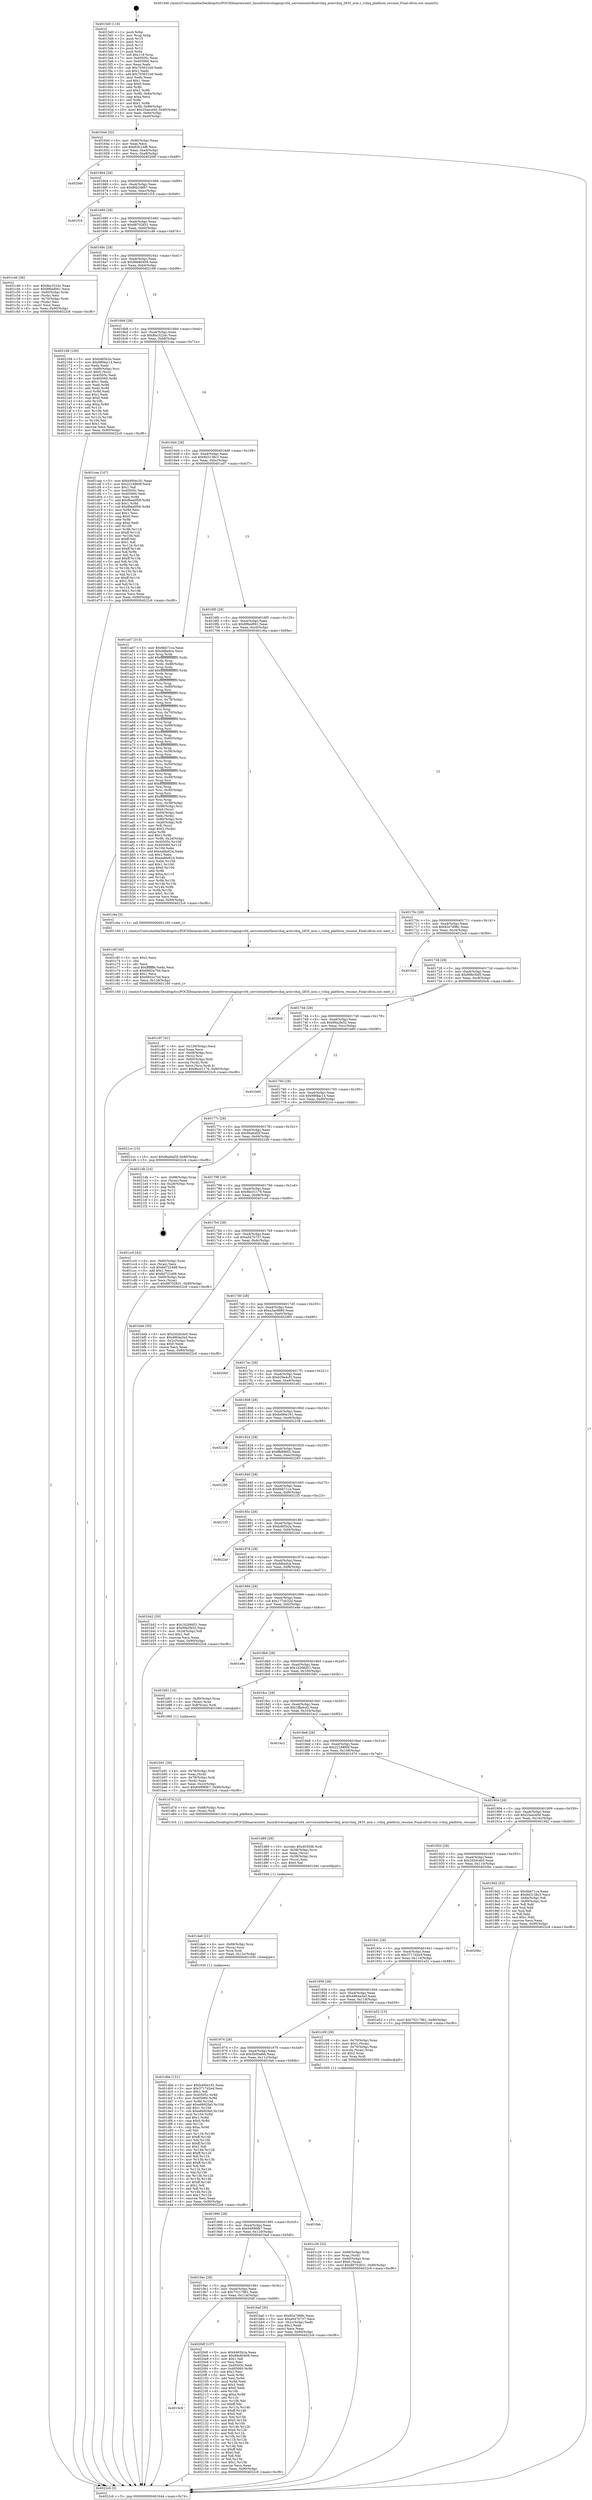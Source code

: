 digraph "0x4015d0" {
  label = "0x4015d0 (/mnt/c/Users/mathe/Desktop/tcc/POCII/binaries/extr_linuxdriversstagingvc04_servicesinterfacevchiq_armvchiq_2835_arm.c_vchiq_platform_resume_Final-ollvm.out::main(0))"
  labelloc = "t"
  node[shape=record]

  Entry [label="",width=0.3,height=0.3,shape=circle,fillcolor=black,style=filled]
  "0x401644" [label="{
     0x401644 [32]\l
     | [instrs]\l
     &nbsp;&nbsp;0x401644 \<+6\>: mov -0x90(%rbp),%eax\l
     &nbsp;&nbsp;0x40164a \<+2\>: mov %eax,%ecx\l
     &nbsp;&nbsp;0x40164c \<+6\>: sub $0x82fc1bf8,%ecx\l
     &nbsp;&nbsp;0x401652 \<+6\>: mov %eax,-0xa4(%rbp)\l
     &nbsp;&nbsp;0x401658 \<+6\>: mov %ecx,-0xa8(%rbp)\l
     &nbsp;&nbsp;0x40165e \<+6\>: je 000000000040206f \<main+0xa9f\>\l
  }"]
  "0x40206f" [label="{
     0x40206f\l
  }", style=dashed]
  "0x401664" [label="{
     0x401664 [28]\l
     | [instrs]\l
     &nbsp;&nbsp;0x401664 \<+5\>: jmp 0000000000401669 \<main+0x99\>\l
     &nbsp;&nbsp;0x401669 \<+6\>: mov -0xa4(%rbp),%eax\l
     &nbsp;&nbsp;0x40166f \<+5\>: sub $0x86b24867,%eax\l
     &nbsp;&nbsp;0x401674 \<+6\>: mov %eax,-0xac(%rbp)\l
     &nbsp;&nbsp;0x40167a \<+6\>: je 0000000000401f18 \<main+0x948\>\l
  }"]
  Exit [label="",width=0.3,height=0.3,shape=circle,fillcolor=black,style=filled,peripheries=2]
  "0x401f18" [label="{
     0x401f18\l
  }", style=dashed]
  "0x401680" [label="{
     0x401680 [28]\l
     | [instrs]\l
     &nbsp;&nbsp;0x401680 \<+5\>: jmp 0000000000401685 \<main+0xb5\>\l
     &nbsp;&nbsp;0x401685 \<+6\>: mov -0xa4(%rbp),%eax\l
     &nbsp;&nbsp;0x40168b \<+5\>: sub $0x88702831,%eax\l
     &nbsp;&nbsp;0x401690 \<+6\>: mov %eax,-0xb0(%rbp)\l
     &nbsp;&nbsp;0x401696 \<+6\>: je 0000000000401c46 \<main+0x676\>\l
  }"]
  "0x4019c8" [label="{
     0x4019c8\l
  }", style=dashed]
  "0x401c46" [label="{
     0x401c46 [36]\l
     | [instrs]\l
     &nbsp;&nbsp;0x401c46 \<+5\>: mov $0x8bc3224c,%eax\l
     &nbsp;&nbsp;0x401c4b \<+5\>: mov $0x8f6ed941,%ecx\l
     &nbsp;&nbsp;0x401c50 \<+4\>: mov -0x60(%rbp),%rdx\l
     &nbsp;&nbsp;0x401c54 \<+2\>: mov (%rdx),%esi\l
     &nbsp;&nbsp;0x401c56 \<+4\>: mov -0x70(%rbp),%rdx\l
     &nbsp;&nbsp;0x401c5a \<+2\>: cmp (%rdx),%esi\l
     &nbsp;&nbsp;0x401c5c \<+3\>: cmovl %ecx,%eax\l
     &nbsp;&nbsp;0x401c5f \<+6\>: mov %eax,-0x90(%rbp)\l
     &nbsp;&nbsp;0x401c65 \<+5\>: jmp 00000000004022c6 \<main+0xcf6\>\l
  }"]
  "0x40169c" [label="{
     0x40169c [28]\l
     | [instrs]\l
     &nbsp;&nbsp;0x40169c \<+5\>: jmp 00000000004016a1 \<main+0xd1\>\l
     &nbsp;&nbsp;0x4016a1 \<+6\>: mov -0xa4(%rbp),%eax\l
     &nbsp;&nbsp;0x4016a7 \<+5\>: sub $0x88e80409,%eax\l
     &nbsp;&nbsp;0x4016ac \<+6\>: mov %eax,-0xb4(%rbp)\l
     &nbsp;&nbsp;0x4016b2 \<+6\>: je 0000000000402168 \<main+0xb98\>\l
  }"]
  "0x4020df" [label="{
     0x4020df [137]\l
     | [instrs]\l
     &nbsp;&nbsp;0x4020df \<+5\>: mov $0xb465b2a,%eax\l
     &nbsp;&nbsp;0x4020e4 \<+5\>: mov $0x88e80409,%ecx\l
     &nbsp;&nbsp;0x4020e9 \<+2\>: mov $0x1,%dl\l
     &nbsp;&nbsp;0x4020eb \<+2\>: xor %esi,%esi\l
     &nbsp;&nbsp;0x4020ed \<+7\>: mov 0x40505c,%edi\l
     &nbsp;&nbsp;0x4020f4 \<+8\>: mov 0x405060,%r8d\l
     &nbsp;&nbsp;0x4020fc \<+3\>: sub $0x1,%esi\l
     &nbsp;&nbsp;0x4020ff \<+3\>: mov %edi,%r9d\l
     &nbsp;&nbsp;0x402102 \<+3\>: add %esi,%r9d\l
     &nbsp;&nbsp;0x402105 \<+4\>: imul %r9d,%edi\l
     &nbsp;&nbsp;0x402109 \<+3\>: and $0x1,%edi\l
     &nbsp;&nbsp;0x40210c \<+3\>: cmp $0x0,%edi\l
     &nbsp;&nbsp;0x40210f \<+4\>: sete %r10b\l
     &nbsp;&nbsp;0x402113 \<+4\>: cmp $0xa,%r8d\l
     &nbsp;&nbsp;0x402117 \<+4\>: setl %r11b\l
     &nbsp;&nbsp;0x40211b \<+3\>: mov %r10b,%bl\l
     &nbsp;&nbsp;0x40211e \<+3\>: xor $0xff,%bl\l
     &nbsp;&nbsp;0x402121 \<+3\>: mov %r11b,%r14b\l
     &nbsp;&nbsp;0x402124 \<+4\>: xor $0xff,%r14b\l
     &nbsp;&nbsp;0x402128 \<+3\>: xor $0x0,%dl\l
     &nbsp;&nbsp;0x40212b \<+3\>: mov %bl,%r15b\l
     &nbsp;&nbsp;0x40212e \<+4\>: and $0x0,%r15b\l
     &nbsp;&nbsp;0x402132 \<+3\>: and %dl,%r10b\l
     &nbsp;&nbsp;0x402135 \<+3\>: mov %r14b,%r12b\l
     &nbsp;&nbsp;0x402138 \<+4\>: and $0x0,%r12b\l
     &nbsp;&nbsp;0x40213c \<+3\>: and %dl,%r11b\l
     &nbsp;&nbsp;0x40213f \<+3\>: or %r10b,%r15b\l
     &nbsp;&nbsp;0x402142 \<+3\>: or %r11b,%r12b\l
     &nbsp;&nbsp;0x402145 \<+3\>: xor %r12b,%r15b\l
     &nbsp;&nbsp;0x402148 \<+3\>: or %r14b,%bl\l
     &nbsp;&nbsp;0x40214b \<+3\>: xor $0xff,%bl\l
     &nbsp;&nbsp;0x40214e \<+3\>: or $0x0,%dl\l
     &nbsp;&nbsp;0x402151 \<+2\>: and %dl,%bl\l
     &nbsp;&nbsp;0x402153 \<+3\>: or %bl,%r15b\l
     &nbsp;&nbsp;0x402156 \<+4\>: test $0x1,%r15b\l
     &nbsp;&nbsp;0x40215a \<+3\>: cmovne %ecx,%eax\l
     &nbsp;&nbsp;0x40215d \<+6\>: mov %eax,-0x90(%rbp)\l
     &nbsp;&nbsp;0x402163 \<+5\>: jmp 00000000004022c6 \<main+0xcf6\>\l
  }"]
  "0x402168" [label="{
     0x402168 [100]\l
     | [instrs]\l
     &nbsp;&nbsp;0x402168 \<+5\>: mov $0xb465b2a,%eax\l
     &nbsp;&nbsp;0x40216d \<+5\>: mov $0x99f4ac14,%ecx\l
     &nbsp;&nbsp;0x402172 \<+2\>: xor %edx,%edx\l
     &nbsp;&nbsp;0x402174 \<+7\>: mov -0x88(%rbp),%rsi\l
     &nbsp;&nbsp;0x40217b \<+6\>: movl $0x0,(%rsi)\l
     &nbsp;&nbsp;0x402181 \<+7\>: mov 0x40505c,%edi\l
     &nbsp;&nbsp;0x402188 \<+8\>: mov 0x405060,%r8d\l
     &nbsp;&nbsp;0x402190 \<+3\>: sub $0x1,%edx\l
     &nbsp;&nbsp;0x402193 \<+3\>: mov %edi,%r9d\l
     &nbsp;&nbsp;0x402196 \<+3\>: add %edx,%r9d\l
     &nbsp;&nbsp;0x402199 \<+4\>: imul %r9d,%edi\l
     &nbsp;&nbsp;0x40219d \<+3\>: and $0x1,%edi\l
     &nbsp;&nbsp;0x4021a0 \<+3\>: cmp $0x0,%edi\l
     &nbsp;&nbsp;0x4021a3 \<+4\>: sete %r10b\l
     &nbsp;&nbsp;0x4021a7 \<+4\>: cmp $0xa,%r8d\l
     &nbsp;&nbsp;0x4021ab \<+4\>: setl %r11b\l
     &nbsp;&nbsp;0x4021af \<+3\>: mov %r10b,%bl\l
     &nbsp;&nbsp;0x4021b2 \<+3\>: and %r11b,%bl\l
     &nbsp;&nbsp;0x4021b5 \<+3\>: xor %r11b,%r10b\l
     &nbsp;&nbsp;0x4021b8 \<+3\>: or %r10b,%bl\l
     &nbsp;&nbsp;0x4021bb \<+3\>: test $0x1,%bl\l
     &nbsp;&nbsp;0x4021be \<+3\>: cmovne %ecx,%eax\l
     &nbsp;&nbsp;0x4021c1 \<+6\>: mov %eax,-0x90(%rbp)\l
     &nbsp;&nbsp;0x4021c7 \<+5\>: jmp 00000000004022c6 \<main+0xcf6\>\l
  }"]
  "0x4016b8" [label="{
     0x4016b8 [28]\l
     | [instrs]\l
     &nbsp;&nbsp;0x4016b8 \<+5\>: jmp 00000000004016bd \<main+0xed\>\l
     &nbsp;&nbsp;0x4016bd \<+6\>: mov -0xa4(%rbp),%eax\l
     &nbsp;&nbsp;0x4016c3 \<+5\>: sub $0x8bc3224c,%eax\l
     &nbsp;&nbsp;0x4016c8 \<+6\>: mov %eax,-0xb8(%rbp)\l
     &nbsp;&nbsp;0x4016ce \<+6\>: je 0000000000401cea \<main+0x71a\>\l
  }"]
  "0x401dbb" [label="{
     0x401dbb [151]\l
     | [instrs]\l
     &nbsp;&nbsp;0x401dbb \<+5\>: mov $0xb490e181,%eax\l
     &nbsp;&nbsp;0x401dc0 \<+5\>: mov $0x3717d2e4,%esi\l
     &nbsp;&nbsp;0x401dc5 \<+2\>: mov $0x1,%dl\l
     &nbsp;&nbsp;0x401dc7 \<+8\>: mov 0x40505c,%r8d\l
     &nbsp;&nbsp;0x401dcf \<+8\>: mov 0x405060,%r9d\l
     &nbsp;&nbsp;0x401dd7 \<+3\>: mov %r8d,%r10d\l
     &nbsp;&nbsp;0x401dda \<+7\>: add $0xe6692fa0,%r10d\l
     &nbsp;&nbsp;0x401de1 \<+4\>: sub $0x1,%r10d\l
     &nbsp;&nbsp;0x401de5 \<+7\>: sub $0xe6692fa0,%r10d\l
     &nbsp;&nbsp;0x401dec \<+4\>: imul %r10d,%r8d\l
     &nbsp;&nbsp;0x401df0 \<+4\>: and $0x1,%r8d\l
     &nbsp;&nbsp;0x401df4 \<+4\>: cmp $0x0,%r8d\l
     &nbsp;&nbsp;0x401df8 \<+4\>: sete %r11b\l
     &nbsp;&nbsp;0x401dfc \<+4\>: cmp $0xa,%r9d\l
     &nbsp;&nbsp;0x401e00 \<+3\>: setl %bl\l
     &nbsp;&nbsp;0x401e03 \<+3\>: mov %r11b,%r14b\l
     &nbsp;&nbsp;0x401e06 \<+4\>: xor $0xff,%r14b\l
     &nbsp;&nbsp;0x401e0a \<+3\>: mov %bl,%r15b\l
     &nbsp;&nbsp;0x401e0d \<+4\>: xor $0xff,%r15b\l
     &nbsp;&nbsp;0x401e11 \<+3\>: xor $0x1,%dl\l
     &nbsp;&nbsp;0x401e14 \<+3\>: mov %r14b,%r12b\l
     &nbsp;&nbsp;0x401e17 \<+4\>: and $0xff,%r12b\l
     &nbsp;&nbsp;0x401e1b \<+3\>: and %dl,%r11b\l
     &nbsp;&nbsp;0x401e1e \<+3\>: mov %r15b,%r13b\l
     &nbsp;&nbsp;0x401e21 \<+4\>: and $0xff,%r13b\l
     &nbsp;&nbsp;0x401e25 \<+2\>: and %dl,%bl\l
     &nbsp;&nbsp;0x401e27 \<+3\>: or %r11b,%r12b\l
     &nbsp;&nbsp;0x401e2a \<+3\>: or %bl,%r13b\l
     &nbsp;&nbsp;0x401e2d \<+3\>: xor %r13b,%r12b\l
     &nbsp;&nbsp;0x401e30 \<+3\>: or %r15b,%r14b\l
     &nbsp;&nbsp;0x401e33 \<+4\>: xor $0xff,%r14b\l
     &nbsp;&nbsp;0x401e37 \<+3\>: or $0x1,%dl\l
     &nbsp;&nbsp;0x401e3a \<+3\>: and %dl,%r14b\l
     &nbsp;&nbsp;0x401e3d \<+3\>: or %r14b,%r12b\l
     &nbsp;&nbsp;0x401e40 \<+4\>: test $0x1,%r12b\l
     &nbsp;&nbsp;0x401e44 \<+3\>: cmovne %esi,%eax\l
     &nbsp;&nbsp;0x401e47 \<+6\>: mov %eax,-0x90(%rbp)\l
     &nbsp;&nbsp;0x401e4d \<+5\>: jmp 00000000004022c6 \<main+0xcf6\>\l
  }"]
  "0x401cea" [label="{
     0x401cea [147]\l
     | [instrs]\l
     &nbsp;&nbsp;0x401cea \<+5\>: mov $0xb490e181,%eax\l
     &nbsp;&nbsp;0x401cef \<+5\>: mov $0x2216860f,%ecx\l
     &nbsp;&nbsp;0x401cf4 \<+2\>: mov $0x1,%dl\l
     &nbsp;&nbsp;0x401cf6 \<+7\>: mov 0x40505c,%esi\l
     &nbsp;&nbsp;0x401cfd \<+7\>: mov 0x405060,%edi\l
     &nbsp;&nbsp;0x401d04 \<+3\>: mov %esi,%r8d\l
     &nbsp;&nbsp;0x401d07 \<+7\>: add $0xf6ea0f58,%r8d\l
     &nbsp;&nbsp;0x401d0e \<+4\>: sub $0x1,%r8d\l
     &nbsp;&nbsp;0x401d12 \<+7\>: sub $0xf6ea0f58,%r8d\l
     &nbsp;&nbsp;0x401d19 \<+4\>: imul %r8d,%esi\l
     &nbsp;&nbsp;0x401d1d \<+3\>: and $0x1,%esi\l
     &nbsp;&nbsp;0x401d20 \<+3\>: cmp $0x0,%esi\l
     &nbsp;&nbsp;0x401d23 \<+4\>: sete %r9b\l
     &nbsp;&nbsp;0x401d27 \<+3\>: cmp $0xa,%edi\l
     &nbsp;&nbsp;0x401d2a \<+4\>: setl %r10b\l
     &nbsp;&nbsp;0x401d2e \<+3\>: mov %r9b,%r11b\l
     &nbsp;&nbsp;0x401d31 \<+4\>: xor $0xff,%r11b\l
     &nbsp;&nbsp;0x401d35 \<+3\>: mov %r10b,%bl\l
     &nbsp;&nbsp;0x401d38 \<+3\>: xor $0xff,%bl\l
     &nbsp;&nbsp;0x401d3b \<+3\>: xor $0x1,%dl\l
     &nbsp;&nbsp;0x401d3e \<+3\>: mov %r11b,%r14b\l
     &nbsp;&nbsp;0x401d41 \<+4\>: and $0xff,%r14b\l
     &nbsp;&nbsp;0x401d45 \<+3\>: and %dl,%r9b\l
     &nbsp;&nbsp;0x401d48 \<+3\>: mov %bl,%r15b\l
     &nbsp;&nbsp;0x401d4b \<+4\>: and $0xff,%r15b\l
     &nbsp;&nbsp;0x401d4f \<+3\>: and %dl,%r10b\l
     &nbsp;&nbsp;0x401d52 \<+3\>: or %r9b,%r14b\l
     &nbsp;&nbsp;0x401d55 \<+3\>: or %r10b,%r15b\l
     &nbsp;&nbsp;0x401d58 \<+3\>: xor %r15b,%r14b\l
     &nbsp;&nbsp;0x401d5b \<+3\>: or %bl,%r11b\l
     &nbsp;&nbsp;0x401d5e \<+4\>: xor $0xff,%r11b\l
     &nbsp;&nbsp;0x401d62 \<+3\>: or $0x1,%dl\l
     &nbsp;&nbsp;0x401d65 \<+3\>: and %dl,%r11b\l
     &nbsp;&nbsp;0x401d68 \<+3\>: or %r11b,%r14b\l
     &nbsp;&nbsp;0x401d6b \<+4\>: test $0x1,%r14b\l
     &nbsp;&nbsp;0x401d6f \<+3\>: cmovne %ecx,%eax\l
     &nbsp;&nbsp;0x401d72 \<+6\>: mov %eax,-0x90(%rbp)\l
     &nbsp;&nbsp;0x401d78 \<+5\>: jmp 00000000004022c6 \<main+0xcf6\>\l
  }"]
  "0x4016d4" [label="{
     0x4016d4 [28]\l
     | [instrs]\l
     &nbsp;&nbsp;0x4016d4 \<+5\>: jmp 00000000004016d9 \<main+0x109\>\l
     &nbsp;&nbsp;0x4016d9 \<+6\>: mov -0xa4(%rbp),%eax\l
     &nbsp;&nbsp;0x4016df \<+5\>: sub $0x8d3138c3,%eax\l
     &nbsp;&nbsp;0x4016e4 \<+6\>: mov %eax,-0xbc(%rbp)\l
     &nbsp;&nbsp;0x4016ea \<+6\>: je 0000000000401a07 \<main+0x437\>\l
  }"]
  "0x401da6" [label="{
     0x401da6 [21]\l
     | [instrs]\l
     &nbsp;&nbsp;0x401da6 \<+4\>: mov -0x68(%rbp),%rcx\l
     &nbsp;&nbsp;0x401daa \<+3\>: mov (%rcx),%rcx\l
     &nbsp;&nbsp;0x401dad \<+3\>: mov %rcx,%rdi\l
     &nbsp;&nbsp;0x401db0 \<+6\>: mov %eax,-0x12c(%rbp)\l
     &nbsp;&nbsp;0x401db6 \<+5\>: call 0000000000401030 \<free@plt\>\l
     | [calls]\l
     &nbsp;&nbsp;0x401030 \{1\} (unknown)\l
  }"]
  "0x401a07" [label="{
     0x401a07 [315]\l
     | [instrs]\l
     &nbsp;&nbsp;0x401a07 \<+5\>: mov $0x6bb71ca,%eax\l
     &nbsp;&nbsp;0x401a0c \<+5\>: mov $0xddbedca,%ecx\l
     &nbsp;&nbsp;0x401a11 \<+3\>: mov %rsp,%rdx\l
     &nbsp;&nbsp;0x401a14 \<+4\>: add $0xfffffffffffffff0,%rdx\l
     &nbsp;&nbsp;0x401a18 \<+3\>: mov %rdx,%rsp\l
     &nbsp;&nbsp;0x401a1b \<+7\>: mov %rdx,-0x88(%rbp)\l
     &nbsp;&nbsp;0x401a22 \<+3\>: mov %rsp,%rdx\l
     &nbsp;&nbsp;0x401a25 \<+4\>: add $0xfffffffffffffff0,%rdx\l
     &nbsp;&nbsp;0x401a29 \<+3\>: mov %rdx,%rsp\l
     &nbsp;&nbsp;0x401a2c \<+3\>: mov %rsp,%rsi\l
     &nbsp;&nbsp;0x401a2f \<+4\>: add $0xfffffffffffffff0,%rsi\l
     &nbsp;&nbsp;0x401a33 \<+3\>: mov %rsi,%rsp\l
     &nbsp;&nbsp;0x401a36 \<+4\>: mov %rsi,-0x80(%rbp)\l
     &nbsp;&nbsp;0x401a3a \<+3\>: mov %rsp,%rsi\l
     &nbsp;&nbsp;0x401a3d \<+4\>: add $0xfffffffffffffff0,%rsi\l
     &nbsp;&nbsp;0x401a41 \<+3\>: mov %rsi,%rsp\l
     &nbsp;&nbsp;0x401a44 \<+4\>: mov %rsi,-0x78(%rbp)\l
     &nbsp;&nbsp;0x401a48 \<+3\>: mov %rsp,%rsi\l
     &nbsp;&nbsp;0x401a4b \<+4\>: add $0xfffffffffffffff0,%rsi\l
     &nbsp;&nbsp;0x401a4f \<+3\>: mov %rsi,%rsp\l
     &nbsp;&nbsp;0x401a52 \<+4\>: mov %rsi,-0x70(%rbp)\l
     &nbsp;&nbsp;0x401a56 \<+3\>: mov %rsp,%rsi\l
     &nbsp;&nbsp;0x401a59 \<+4\>: add $0xfffffffffffffff0,%rsi\l
     &nbsp;&nbsp;0x401a5d \<+3\>: mov %rsi,%rsp\l
     &nbsp;&nbsp;0x401a60 \<+4\>: mov %rsi,-0x68(%rbp)\l
     &nbsp;&nbsp;0x401a64 \<+3\>: mov %rsp,%rsi\l
     &nbsp;&nbsp;0x401a67 \<+4\>: add $0xfffffffffffffff0,%rsi\l
     &nbsp;&nbsp;0x401a6b \<+3\>: mov %rsi,%rsp\l
     &nbsp;&nbsp;0x401a6e \<+4\>: mov %rsi,-0x60(%rbp)\l
     &nbsp;&nbsp;0x401a72 \<+3\>: mov %rsp,%rsi\l
     &nbsp;&nbsp;0x401a75 \<+4\>: add $0xfffffffffffffff0,%rsi\l
     &nbsp;&nbsp;0x401a79 \<+3\>: mov %rsi,%rsp\l
     &nbsp;&nbsp;0x401a7c \<+4\>: mov %rsi,-0x58(%rbp)\l
     &nbsp;&nbsp;0x401a80 \<+3\>: mov %rsp,%rsi\l
     &nbsp;&nbsp;0x401a83 \<+4\>: add $0xfffffffffffffff0,%rsi\l
     &nbsp;&nbsp;0x401a87 \<+3\>: mov %rsi,%rsp\l
     &nbsp;&nbsp;0x401a8a \<+4\>: mov %rsi,-0x50(%rbp)\l
     &nbsp;&nbsp;0x401a8e \<+3\>: mov %rsp,%rsi\l
     &nbsp;&nbsp;0x401a91 \<+4\>: add $0xfffffffffffffff0,%rsi\l
     &nbsp;&nbsp;0x401a95 \<+3\>: mov %rsi,%rsp\l
     &nbsp;&nbsp;0x401a98 \<+4\>: mov %rsi,-0x48(%rbp)\l
     &nbsp;&nbsp;0x401a9c \<+3\>: mov %rsp,%rsi\l
     &nbsp;&nbsp;0x401a9f \<+4\>: add $0xfffffffffffffff0,%rsi\l
     &nbsp;&nbsp;0x401aa3 \<+3\>: mov %rsi,%rsp\l
     &nbsp;&nbsp;0x401aa6 \<+4\>: mov %rsi,-0x40(%rbp)\l
     &nbsp;&nbsp;0x401aaa \<+3\>: mov %rsp,%rsi\l
     &nbsp;&nbsp;0x401aad \<+4\>: add $0xfffffffffffffff0,%rsi\l
     &nbsp;&nbsp;0x401ab1 \<+3\>: mov %rsi,%rsp\l
     &nbsp;&nbsp;0x401ab4 \<+4\>: mov %rsi,-0x38(%rbp)\l
     &nbsp;&nbsp;0x401ab8 \<+7\>: mov -0x88(%rbp),%rsi\l
     &nbsp;&nbsp;0x401abf \<+6\>: movl $0x0,(%rsi)\l
     &nbsp;&nbsp;0x401ac5 \<+6\>: mov -0x94(%rbp),%edi\l
     &nbsp;&nbsp;0x401acb \<+2\>: mov %edi,(%rdx)\l
     &nbsp;&nbsp;0x401acd \<+4\>: mov -0x80(%rbp),%rsi\l
     &nbsp;&nbsp;0x401ad1 \<+7\>: mov -0xa0(%rbp),%r8\l
     &nbsp;&nbsp;0x401ad8 \<+3\>: mov %r8,(%rsi)\l
     &nbsp;&nbsp;0x401adb \<+3\>: cmpl $0x2,(%rdx)\l
     &nbsp;&nbsp;0x401ade \<+4\>: setne %r9b\l
     &nbsp;&nbsp;0x401ae2 \<+4\>: and $0x1,%r9b\l
     &nbsp;&nbsp;0x401ae6 \<+4\>: mov %r9b,-0x2d(%rbp)\l
     &nbsp;&nbsp;0x401aea \<+8\>: mov 0x40505c,%r10d\l
     &nbsp;&nbsp;0x401af2 \<+8\>: mov 0x405060,%r11d\l
     &nbsp;&nbsp;0x401afa \<+3\>: mov %r10d,%ebx\l
     &nbsp;&nbsp;0x401afd \<+6\>: add $0xeafde624,%ebx\l
     &nbsp;&nbsp;0x401b03 \<+3\>: sub $0x1,%ebx\l
     &nbsp;&nbsp;0x401b06 \<+6\>: sub $0xeafde624,%ebx\l
     &nbsp;&nbsp;0x401b0c \<+4\>: imul %ebx,%r10d\l
     &nbsp;&nbsp;0x401b10 \<+4\>: and $0x1,%r10d\l
     &nbsp;&nbsp;0x401b14 \<+4\>: cmp $0x0,%r10d\l
     &nbsp;&nbsp;0x401b18 \<+4\>: sete %r9b\l
     &nbsp;&nbsp;0x401b1c \<+4\>: cmp $0xa,%r11d\l
     &nbsp;&nbsp;0x401b20 \<+4\>: setl %r14b\l
     &nbsp;&nbsp;0x401b24 \<+3\>: mov %r9b,%r15b\l
     &nbsp;&nbsp;0x401b27 \<+3\>: and %r14b,%r15b\l
     &nbsp;&nbsp;0x401b2a \<+3\>: xor %r14b,%r9b\l
     &nbsp;&nbsp;0x401b2d \<+3\>: or %r9b,%r15b\l
     &nbsp;&nbsp;0x401b30 \<+4\>: test $0x1,%r15b\l
     &nbsp;&nbsp;0x401b34 \<+3\>: cmovne %ecx,%eax\l
     &nbsp;&nbsp;0x401b37 \<+6\>: mov %eax,-0x90(%rbp)\l
     &nbsp;&nbsp;0x401b3d \<+5\>: jmp 00000000004022c6 \<main+0xcf6\>\l
  }"]
  "0x4016f0" [label="{
     0x4016f0 [28]\l
     | [instrs]\l
     &nbsp;&nbsp;0x4016f0 \<+5\>: jmp 00000000004016f5 \<main+0x125\>\l
     &nbsp;&nbsp;0x4016f5 \<+6\>: mov -0xa4(%rbp),%eax\l
     &nbsp;&nbsp;0x4016fb \<+5\>: sub $0x8f6ed941,%eax\l
     &nbsp;&nbsp;0x401700 \<+6\>: mov %eax,-0xc0(%rbp)\l
     &nbsp;&nbsp;0x401706 \<+6\>: je 0000000000401c6a \<main+0x69a\>\l
  }"]
  "0x401d89" [label="{
     0x401d89 [29]\l
     | [instrs]\l
     &nbsp;&nbsp;0x401d89 \<+10\>: movabs $0x4030d6,%rdi\l
     &nbsp;&nbsp;0x401d93 \<+4\>: mov -0x58(%rbp),%rcx\l
     &nbsp;&nbsp;0x401d97 \<+2\>: mov %eax,(%rcx)\l
     &nbsp;&nbsp;0x401d99 \<+4\>: mov -0x58(%rbp),%rcx\l
     &nbsp;&nbsp;0x401d9d \<+2\>: mov (%rcx),%esi\l
     &nbsp;&nbsp;0x401d9f \<+2\>: mov $0x0,%al\l
     &nbsp;&nbsp;0x401da1 \<+5\>: call 0000000000401040 \<printf@plt\>\l
     | [calls]\l
     &nbsp;&nbsp;0x401040 \{1\} (unknown)\l
  }"]
  "0x401c6a" [label="{
     0x401c6a [5]\l
     | [instrs]\l
     &nbsp;&nbsp;0x401c6a \<+5\>: call 0000000000401160 \<next_i\>\l
     | [calls]\l
     &nbsp;&nbsp;0x401160 \{1\} (/mnt/c/Users/mathe/Desktop/tcc/POCII/binaries/extr_linuxdriversstagingvc04_servicesinterfacevchiq_armvchiq_2835_arm.c_vchiq_platform_resume_Final-ollvm.out::next_i)\l
  }"]
  "0x40170c" [label="{
     0x40170c [28]\l
     | [instrs]\l
     &nbsp;&nbsp;0x40170c \<+5\>: jmp 0000000000401711 \<main+0x141\>\l
     &nbsp;&nbsp;0x401711 \<+6\>: mov -0xa4(%rbp),%eax\l
     &nbsp;&nbsp;0x401717 \<+5\>: sub $0x92e7d98c,%eax\l
     &nbsp;&nbsp;0x40171c \<+6\>: mov %eax,-0xc4(%rbp)\l
     &nbsp;&nbsp;0x401722 \<+6\>: je 0000000000401bcd \<main+0x5fd\>\l
  }"]
  "0x401c97" [label="{
     0x401c97 [41]\l
     | [instrs]\l
     &nbsp;&nbsp;0x401c97 \<+6\>: mov -0x128(%rbp),%ecx\l
     &nbsp;&nbsp;0x401c9d \<+3\>: imul %eax,%ecx\l
     &nbsp;&nbsp;0x401ca0 \<+4\>: mov -0x68(%rbp),%rsi\l
     &nbsp;&nbsp;0x401ca4 \<+3\>: mov (%rsi),%rsi\l
     &nbsp;&nbsp;0x401ca7 \<+4\>: mov -0x60(%rbp),%rdi\l
     &nbsp;&nbsp;0x401cab \<+3\>: movslq (%rdi),%rdi\l
     &nbsp;&nbsp;0x401cae \<+3\>: mov %ecx,(%rsi,%rdi,4)\l
     &nbsp;&nbsp;0x401cb1 \<+10\>: movl $0x9bc01176,-0x90(%rbp)\l
     &nbsp;&nbsp;0x401cbb \<+5\>: jmp 00000000004022c6 \<main+0xcf6\>\l
  }"]
  "0x401bcd" [label="{
     0x401bcd\l
  }", style=dashed]
  "0x401728" [label="{
     0x401728 [28]\l
     | [instrs]\l
     &nbsp;&nbsp;0x401728 \<+5\>: jmp 000000000040172d \<main+0x15d\>\l
     &nbsp;&nbsp;0x40172d \<+6\>: mov -0xa4(%rbp),%eax\l
     &nbsp;&nbsp;0x401733 \<+5\>: sub $0x998c5bf5,%eax\l
     &nbsp;&nbsp;0x401738 \<+6\>: mov %eax,-0xc8(%rbp)\l
     &nbsp;&nbsp;0x40173e \<+6\>: je 00000000004020cb \<main+0xafb\>\l
  }"]
  "0x401c6f" [label="{
     0x401c6f [40]\l
     | [instrs]\l
     &nbsp;&nbsp;0x401c6f \<+5\>: mov $0x2,%ecx\l
     &nbsp;&nbsp;0x401c74 \<+1\>: cltd\l
     &nbsp;&nbsp;0x401c75 \<+2\>: idiv %ecx\l
     &nbsp;&nbsp;0x401c77 \<+6\>: imul $0xfffffffe,%edx,%ecx\l
     &nbsp;&nbsp;0x401c7d \<+6\>: sub $0x6802a70d,%ecx\l
     &nbsp;&nbsp;0x401c83 \<+3\>: add $0x1,%ecx\l
     &nbsp;&nbsp;0x401c86 \<+6\>: add $0x6802a70d,%ecx\l
     &nbsp;&nbsp;0x401c8c \<+6\>: mov %ecx,-0x128(%rbp)\l
     &nbsp;&nbsp;0x401c92 \<+5\>: call 0000000000401160 \<next_i\>\l
     | [calls]\l
     &nbsp;&nbsp;0x401160 \{1\} (/mnt/c/Users/mathe/Desktop/tcc/POCII/binaries/extr_linuxdriversstagingvc04_servicesinterfacevchiq_armvchiq_2835_arm.c_vchiq_platform_resume_Final-ollvm.out::next_i)\l
  }"]
  "0x4020cb" [label="{
     0x4020cb\l
  }", style=dashed]
  "0x401744" [label="{
     0x401744 [28]\l
     | [instrs]\l
     &nbsp;&nbsp;0x401744 \<+5\>: jmp 0000000000401749 \<main+0x179\>\l
     &nbsp;&nbsp;0x401749 \<+6\>: mov -0xa4(%rbp),%eax\l
     &nbsp;&nbsp;0x40174f \<+5\>: sub $0x99a2fe52,%eax\l
     &nbsp;&nbsp;0x401754 \<+6\>: mov %eax,-0xcc(%rbp)\l
     &nbsp;&nbsp;0x40175a \<+6\>: je 0000000000401b60 \<main+0x590\>\l
  }"]
  "0x401c26" [label="{
     0x401c26 [32]\l
     | [instrs]\l
     &nbsp;&nbsp;0x401c26 \<+4\>: mov -0x68(%rbp),%rdi\l
     &nbsp;&nbsp;0x401c2a \<+3\>: mov %rax,(%rdi)\l
     &nbsp;&nbsp;0x401c2d \<+4\>: mov -0x60(%rbp),%rax\l
     &nbsp;&nbsp;0x401c31 \<+6\>: movl $0x0,(%rax)\l
     &nbsp;&nbsp;0x401c37 \<+10\>: movl $0x88702831,-0x90(%rbp)\l
     &nbsp;&nbsp;0x401c41 \<+5\>: jmp 00000000004022c6 \<main+0xcf6\>\l
  }"]
  "0x401b60" [label="{
     0x401b60\l
  }", style=dashed]
  "0x401760" [label="{
     0x401760 [28]\l
     | [instrs]\l
     &nbsp;&nbsp;0x401760 \<+5\>: jmp 0000000000401765 \<main+0x195\>\l
     &nbsp;&nbsp;0x401765 \<+6\>: mov -0xa4(%rbp),%eax\l
     &nbsp;&nbsp;0x40176b \<+5\>: sub $0x99f4ac14,%eax\l
     &nbsp;&nbsp;0x401770 \<+6\>: mov %eax,-0xd0(%rbp)\l
     &nbsp;&nbsp;0x401776 \<+6\>: je 00000000004021cc \<main+0xbfc\>\l
  }"]
  "0x4019ac" [label="{
     0x4019ac [28]\l
     | [instrs]\l
     &nbsp;&nbsp;0x4019ac \<+5\>: jmp 00000000004019b1 \<main+0x3e1\>\l
     &nbsp;&nbsp;0x4019b1 \<+6\>: mov -0xa4(%rbp),%eax\l
     &nbsp;&nbsp;0x4019b7 \<+5\>: sub $0x75217961,%eax\l
     &nbsp;&nbsp;0x4019bc \<+6\>: mov %eax,-0x124(%rbp)\l
     &nbsp;&nbsp;0x4019c2 \<+6\>: je 00000000004020df \<main+0xb0f\>\l
  }"]
  "0x4021cc" [label="{
     0x4021cc [15]\l
     | [instrs]\l
     &nbsp;&nbsp;0x4021cc \<+10\>: movl $0x9ba6af2f,-0x90(%rbp)\l
     &nbsp;&nbsp;0x4021d6 \<+5\>: jmp 00000000004022c6 \<main+0xcf6\>\l
  }"]
  "0x40177c" [label="{
     0x40177c [28]\l
     | [instrs]\l
     &nbsp;&nbsp;0x40177c \<+5\>: jmp 0000000000401781 \<main+0x1b1\>\l
     &nbsp;&nbsp;0x401781 \<+6\>: mov -0xa4(%rbp),%eax\l
     &nbsp;&nbsp;0x401787 \<+5\>: sub $0x9ba6af2f,%eax\l
     &nbsp;&nbsp;0x40178c \<+6\>: mov %eax,-0xd4(%rbp)\l
     &nbsp;&nbsp;0x401792 \<+6\>: je 00000000004021db \<main+0xc0b\>\l
  }"]
  "0x401baf" [label="{
     0x401baf [30]\l
     | [instrs]\l
     &nbsp;&nbsp;0x401baf \<+5\>: mov $0x92e7d98c,%eax\l
     &nbsp;&nbsp;0x401bb4 \<+5\>: mov $0xa047b737,%ecx\l
     &nbsp;&nbsp;0x401bb9 \<+3\>: mov -0x2c(%rbp),%edx\l
     &nbsp;&nbsp;0x401bbc \<+3\>: cmp $0x1,%edx\l
     &nbsp;&nbsp;0x401bbf \<+3\>: cmovl %ecx,%eax\l
     &nbsp;&nbsp;0x401bc2 \<+6\>: mov %eax,-0x90(%rbp)\l
     &nbsp;&nbsp;0x401bc8 \<+5\>: jmp 00000000004022c6 \<main+0xcf6\>\l
  }"]
  "0x4021db" [label="{
     0x4021db [24]\l
     | [instrs]\l
     &nbsp;&nbsp;0x4021db \<+7\>: mov -0x88(%rbp),%rax\l
     &nbsp;&nbsp;0x4021e2 \<+2\>: mov (%rax),%eax\l
     &nbsp;&nbsp;0x4021e4 \<+4\>: lea -0x28(%rbp),%rsp\l
     &nbsp;&nbsp;0x4021e8 \<+1\>: pop %rbx\l
     &nbsp;&nbsp;0x4021e9 \<+2\>: pop %r12\l
     &nbsp;&nbsp;0x4021eb \<+2\>: pop %r13\l
     &nbsp;&nbsp;0x4021ed \<+2\>: pop %r14\l
     &nbsp;&nbsp;0x4021ef \<+2\>: pop %r15\l
     &nbsp;&nbsp;0x4021f1 \<+1\>: pop %rbp\l
     &nbsp;&nbsp;0x4021f2 \<+1\>: ret\l
  }"]
  "0x401798" [label="{
     0x401798 [28]\l
     | [instrs]\l
     &nbsp;&nbsp;0x401798 \<+5\>: jmp 000000000040179d \<main+0x1cd\>\l
     &nbsp;&nbsp;0x40179d \<+6\>: mov -0xa4(%rbp),%eax\l
     &nbsp;&nbsp;0x4017a3 \<+5\>: sub $0x9bc01176,%eax\l
     &nbsp;&nbsp;0x4017a8 \<+6\>: mov %eax,-0xd8(%rbp)\l
     &nbsp;&nbsp;0x4017ae \<+6\>: je 0000000000401cc0 \<main+0x6f0\>\l
  }"]
  "0x401990" [label="{
     0x401990 [28]\l
     | [instrs]\l
     &nbsp;&nbsp;0x401990 \<+5\>: jmp 0000000000401995 \<main+0x3c5\>\l
     &nbsp;&nbsp;0x401995 \<+6\>: mov -0xa4(%rbp),%eax\l
     &nbsp;&nbsp;0x40199b \<+5\>: sub $0x64996fb7,%eax\l
     &nbsp;&nbsp;0x4019a0 \<+6\>: mov %eax,-0x120(%rbp)\l
     &nbsp;&nbsp;0x4019a6 \<+6\>: je 0000000000401baf \<main+0x5df\>\l
  }"]
  "0x401cc0" [label="{
     0x401cc0 [42]\l
     | [instrs]\l
     &nbsp;&nbsp;0x401cc0 \<+4\>: mov -0x60(%rbp),%rax\l
     &nbsp;&nbsp;0x401cc4 \<+2\>: mov (%rax),%ecx\l
     &nbsp;&nbsp;0x401cc6 \<+6\>: sub $0x8d722488,%ecx\l
     &nbsp;&nbsp;0x401ccc \<+3\>: add $0x1,%ecx\l
     &nbsp;&nbsp;0x401ccf \<+6\>: add $0x8d722488,%ecx\l
     &nbsp;&nbsp;0x401cd5 \<+4\>: mov -0x60(%rbp),%rax\l
     &nbsp;&nbsp;0x401cd9 \<+2\>: mov %ecx,(%rax)\l
     &nbsp;&nbsp;0x401cdb \<+10\>: movl $0x88702831,-0x90(%rbp)\l
     &nbsp;&nbsp;0x401ce5 \<+5\>: jmp 00000000004022c6 \<main+0xcf6\>\l
  }"]
  "0x4017b4" [label="{
     0x4017b4 [28]\l
     | [instrs]\l
     &nbsp;&nbsp;0x4017b4 \<+5\>: jmp 00000000004017b9 \<main+0x1e9\>\l
     &nbsp;&nbsp;0x4017b9 \<+6\>: mov -0xa4(%rbp),%eax\l
     &nbsp;&nbsp;0x4017bf \<+5\>: sub $0xa047b737,%eax\l
     &nbsp;&nbsp;0x4017c4 \<+6\>: mov %eax,-0xdc(%rbp)\l
     &nbsp;&nbsp;0x4017ca \<+6\>: je 0000000000401beb \<main+0x61b\>\l
  }"]
  "0x401fab" [label="{
     0x401fab\l
  }", style=dashed]
  "0x401beb" [label="{
     0x401beb [30]\l
     | [instrs]\l
     &nbsp;&nbsp;0x401beb \<+5\>: mov $0x2d2dcde5,%eax\l
     &nbsp;&nbsp;0x401bf0 \<+5\>: mov $0x4864a3a3,%ecx\l
     &nbsp;&nbsp;0x401bf5 \<+3\>: mov -0x2c(%rbp),%edx\l
     &nbsp;&nbsp;0x401bf8 \<+3\>: cmp $0x0,%edx\l
     &nbsp;&nbsp;0x401bfb \<+3\>: cmove %ecx,%eax\l
     &nbsp;&nbsp;0x401bfe \<+6\>: mov %eax,-0x90(%rbp)\l
     &nbsp;&nbsp;0x401c04 \<+5\>: jmp 00000000004022c6 \<main+0xcf6\>\l
  }"]
  "0x4017d0" [label="{
     0x4017d0 [28]\l
     | [instrs]\l
     &nbsp;&nbsp;0x4017d0 \<+5\>: jmp 00000000004017d5 \<main+0x205\>\l
     &nbsp;&nbsp;0x4017d5 \<+6\>: mov -0xa4(%rbp),%eax\l
     &nbsp;&nbsp;0x4017db \<+5\>: sub $0xa3ae9880,%eax\l
     &nbsp;&nbsp;0x4017e0 \<+6\>: mov %eax,-0xe0(%rbp)\l
     &nbsp;&nbsp;0x4017e6 \<+6\>: je 0000000000402060 \<main+0xa90\>\l
  }"]
  "0x401974" [label="{
     0x401974 [28]\l
     | [instrs]\l
     &nbsp;&nbsp;0x401974 \<+5\>: jmp 0000000000401979 \<main+0x3a9\>\l
     &nbsp;&nbsp;0x401979 \<+6\>: mov -0xa4(%rbp),%eax\l
     &nbsp;&nbsp;0x40197f \<+5\>: sub $0x5b00afeb,%eax\l
     &nbsp;&nbsp;0x401984 \<+6\>: mov %eax,-0x11c(%rbp)\l
     &nbsp;&nbsp;0x40198a \<+6\>: je 0000000000401fab \<main+0x9db\>\l
  }"]
  "0x402060" [label="{
     0x402060\l
  }", style=dashed]
  "0x4017ec" [label="{
     0x4017ec [28]\l
     | [instrs]\l
     &nbsp;&nbsp;0x4017ec \<+5\>: jmp 00000000004017f1 \<main+0x221\>\l
     &nbsp;&nbsp;0x4017f1 \<+6\>: mov -0xa4(%rbp),%eax\l
     &nbsp;&nbsp;0x4017f7 \<+5\>: sub $0xb29a4cf2,%eax\l
     &nbsp;&nbsp;0x4017fc \<+6\>: mov %eax,-0xe4(%rbp)\l
     &nbsp;&nbsp;0x401802 \<+6\>: je 0000000000401e61 \<main+0x891\>\l
  }"]
  "0x401c09" [label="{
     0x401c09 [29]\l
     | [instrs]\l
     &nbsp;&nbsp;0x401c09 \<+4\>: mov -0x70(%rbp),%rax\l
     &nbsp;&nbsp;0x401c0d \<+6\>: movl $0x1,(%rax)\l
     &nbsp;&nbsp;0x401c13 \<+4\>: mov -0x70(%rbp),%rax\l
     &nbsp;&nbsp;0x401c17 \<+3\>: movslq (%rax),%rax\l
     &nbsp;&nbsp;0x401c1a \<+4\>: shl $0x2,%rax\l
     &nbsp;&nbsp;0x401c1e \<+3\>: mov %rax,%rdi\l
     &nbsp;&nbsp;0x401c21 \<+5\>: call 0000000000401050 \<malloc@plt\>\l
     | [calls]\l
     &nbsp;&nbsp;0x401050 \{1\} (unknown)\l
  }"]
  "0x401e61" [label="{
     0x401e61\l
  }", style=dashed]
  "0x401808" [label="{
     0x401808 [28]\l
     | [instrs]\l
     &nbsp;&nbsp;0x401808 \<+5\>: jmp 000000000040180d \<main+0x23d\>\l
     &nbsp;&nbsp;0x40180d \<+6\>: mov -0xa4(%rbp),%eax\l
     &nbsp;&nbsp;0x401813 \<+5\>: sub $0xb490e181,%eax\l
     &nbsp;&nbsp;0x401818 \<+6\>: mov %eax,-0xe8(%rbp)\l
     &nbsp;&nbsp;0x40181e \<+6\>: je 0000000000402238 \<main+0xc68\>\l
  }"]
  "0x401958" [label="{
     0x401958 [28]\l
     | [instrs]\l
     &nbsp;&nbsp;0x401958 \<+5\>: jmp 000000000040195d \<main+0x38d\>\l
     &nbsp;&nbsp;0x40195d \<+6\>: mov -0xa4(%rbp),%eax\l
     &nbsp;&nbsp;0x401963 \<+5\>: sub $0x4864a3a3,%eax\l
     &nbsp;&nbsp;0x401968 \<+6\>: mov %eax,-0x118(%rbp)\l
     &nbsp;&nbsp;0x40196e \<+6\>: je 0000000000401c09 \<main+0x639\>\l
  }"]
  "0x402238" [label="{
     0x402238\l
  }", style=dashed]
  "0x401824" [label="{
     0x401824 [28]\l
     | [instrs]\l
     &nbsp;&nbsp;0x401824 \<+5\>: jmp 0000000000401829 \<main+0x259\>\l
     &nbsp;&nbsp;0x401829 \<+6\>: mov -0xa4(%rbp),%eax\l
     &nbsp;&nbsp;0x40182f \<+5\>: sub $0xffb88602,%eax\l
     &nbsp;&nbsp;0x401834 \<+6\>: mov %eax,-0xec(%rbp)\l
     &nbsp;&nbsp;0x40183a \<+6\>: je 0000000000402285 \<main+0xcb5\>\l
  }"]
  "0x401e52" [label="{
     0x401e52 [15]\l
     | [instrs]\l
     &nbsp;&nbsp;0x401e52 \<+10\>: movl $0x75217961,-0x90(%rbp)\l
     &nbsp;&nbsp;0x401e5c \<+5\>: jmp 00000000004022c6 \<main+0xcf6\>\l
  }"]
  "0x402285" [label="{
     0x402285\l
  }", style=dashed]
  "0x401840" [label="{
     0x401840 [28]\l
     | [instrs]\l
     &nbsp;&nbsp;0x401840 \<+5\>: jmp 0000000000401845 \<main+0x275\>\l
     &nbsp;&nbsp;0x401845 \<+6\>: mov -0xa4(%rbp),%eax\l
     &nbsp;&nbsp;0x40184b \<+5\>: sub $0x6bb71ca,%eax\l
     &nbsp;&nbsp;0x401850 \<+6\>: mov %eax,-0xf0(%rbp)\l
     &nbsp;&nbsp;0x401856 \<+6\>: je 00000000004021f3 \<main+0xc23\>\l
  }"]
  "0x40193c" [label="{
     0x40193c [28]\l
     | [instrs]\l
     &nbsp;&nbsp;0x40193c \<+5\>: jmp 0000000000401941 \<main+0x371\>\l
     &nbsp;&nbsp;0x401941 \<+6\>: mov -0xa4(%rbp),%eax\l
     &nbsp;&nbsp;0x401947 \<+5\>: sub $0x3717d2e4,%eax\l
     &nbsp;&nbsp;0x40194c \<+6\>: mov %eax,-0x114(%rbp)\l
     &nbsp;&nbsp;0x401952 \<+6\>: je 0000000000401e52 \<main+0x882\>\l
  }"]
  "0x4021f3" [label="{
     0x4021f3\l
  }", style=dashed]
  "0x40185c" [label="{
     0x40185c [28]\l
     | [instrs]\l
     &nbsp;&nbsp;0x40185c \<+5\>: jmp 0000000000401861 \<main+0x291\>\l
     &nbsp;&nbsp;0x401861 \<+6\>: mov -0xa4(%rbp),%eax\l
     &nbsp;&nbsp;0x401867 \<+5\>: sub $0xb465b2a,%eax\l
     &nbsp;&nbsp;0x40186c \<+6\>: mov %eax,-0xf4(%rbp)\l
     &nbsp;&nbsp;0x401872 \<+6\>: je 00000000004022af \<main+0xcdf\>\l
  }"]
  "0x4020bc" [label="{
     0x4020bc\l
  }", style=dashed]
  "0x4022af" [label="{
     0x4022af\l
  }", style=dashed]
  "0x401878" [label="{
     0x401878 [28]\l
     | [instrs]\l
     &nbsp;&nbsp;0x401878 \<+5\>: jmp 000000000040187d \<main+0x2ad\>\l
     &nbsp;&nbsp;0x40187d \<+6\>: mov -0xa4(%rbp),%eax\l
     &nbsp;&nbsp;0x401883 \<+5\>: sub $0xddbedca,%eax\l
     &nbsp;&nbsp;0x401888 \<+6\>: mov %eax,-0xf8(%rbp)\l
     &nbsp;&nbsp;0x40188e \<+6\>: je 0000000000401b42 \<main+0x572\>\l
  }"]
  "0x401b91" [label="{
     0x401b91 [30]\l
     | [instrs]\l
     &nbsp;&nbsp;0x401b91 \<+4\>: mov -0x78(%rbp),%rdi\l
     &nbsp;&nbsp;0x401b95 \<+2\>: mov %eax,(%rdi)\l
     &nbsp;&nbsp;0x401b97 \<+4\>: mov -0x78(%rbp),%rdi\l
     &nbsp;&nbsp;0x401b9b \<+2\>: mov (%rdi),%eax\l
     &nbsp;&nbsp;0x401b9d \<+3\>: mov %eax,-0x2c(%rbp)\l
     &nbsp;&nbsp;0x401ba0 \<+10\>: movl $0x64996fb7,-0x90(%rbp)\l
     &nbsp;&nbsp;0x401baa \<+5\>: jmp 00000000004022c6 \<main+0xcf6\>\l
  }"]
  "0x401b42" [label="{
     0x401b42 [30]\l
     | [instrs]\l
     &nbsp;&nbsp;0x401b42 \<+5\>: mov $0x1b266d51,%eax\l
     &nbsp;&nbsp;0x401b47 \<+5\>: mov $0x99a2fe52,%ecx\l
     &nbsp;&nbsp;0x401b4c \<+3\>: mov -0x2d(%rbp),%dl\l
     &nbsp;&nbsp;0x401b4f \<+3\>: test $0x1,%dl\l
     &nbsp;&nbsp;0x401b52 \<+3\>: cmovne %ecx,%eax\l
     &nbsp;&nbsp;0x401b55 \<+6\>: mov %eax,-0x90(%rbp)\l
     &nbsp;&nbsp;0x401b5b \<+5\>: jmp 00000000004022c6 \<main+0xcf6\>\l
  }"]
  "0x401894" [label="{
     0x401894 [28]\l
     | [instrs]\l
     &nbsp;&nbsp;0x401894 \<+5\>: jmp 0000000000401899 \<main+0x2c9\>\l
     &nbsp;&nbsp;0x401899 \<+6\>: mov -0xa4(%rbp),%eax\l
     &nbsp;&nbsp;0x40189f \<+5\>: sub $0x177eb32d,%eax\l
     &nbsp;&nbsp;0x4018a4 \<+6\>: mov %eax,-0xfc(%rbp)\l
     &nbsp;&nbsp;0x4018aa \<+6\>: je 0000000000401e9e \<main+0x8ce\>\l
  }"]
  "0x4015d0" [label="{
     0x4015d0 [116]\l
     | [instrs]\l
     &nbsp;&nbsp;0x4015d0 \<+1\>: push %rbp\l
     &nbsp;&nbsp;0x4015d1 \<+3\>: mov %rsp,%rbp\l
     &nbsp;&nbsp;0x4015d4 \<+2\>: push %r15\l
     &nbsp;&nbsp;0x4015d6 \<+2\>: push %r14\l
     &nbsp;&nbsp;0x4015d8 \<+2\>: push %r13\l
     &nbsp;&nbsp;0x4015da \<+2\>: push %r12\l
     &nbsp;&nbsp;0x4015dc \<+1\>: push %rbx\l
     &nbsp;&nbsp;0x4015dd \<+7\>: sub $0x118,%rsp\l
     &nbsp;&nbsp;0x4015e4 \<+7\>: mov 0x40505c,%eax\l
     &nbsp;&nbsp;0x4015eb \<+7\>: mov 0x405060,%ecx\l
     &nbsp;&nbsp;0x4015f2 \<+2\>: mov %eax,%edx\l
     &nbsp;&nbsp;0x4015f4 \<+6\>: sub $0x703631b9,%edx\l
     &nbsp;&nbsp;0x4015fa \<+3\>: sub $0x1,%edx\l
     &nbsp;&nbsp;0x4015fd \<+6\>: add $0x703631b9,%edx\l
     &nbsp;&nbsp;0x401603 \<+3\>: imul %edx,%eax\l
     &nbsp;&nbsp;0x401606 \<+3\>: and $0x1,%eax\l
     &nbsp;&nbsp;0x401609 \<+3\>: cmp $0x0,%eax\l
     &nbsp;&nbsp;0x40160c \<+4\>: sete %r8b\l
     &nbsp;&nbsp;0x401610 \<+4\>: and $0x1,%r8b\l
     &nbsp;&nbsp;0x401614 \<+7\>: mov %r8b,-0x8a(%rbp)\l
     &nbsp;&nbsp;0x40161b \<+3\>: cmp $0xa,%ecx\l
     &nbsp;&nbsp;0x40161e \<+4\>: setl %r8b\l
     &nbsp;&nbsp;0x401622 \<+4\>: and $0x1,%r8b\l
     &nbsp;&nbsp;0x401626 \<+7\>: mov %r8b,-0x89(%rbp)\l
     &nbsp;&nbsp;0x40162d \<+10\>: movl $0x25aece0d,-0x90(%rbp)\l
     &nbsp;&nbsp;0x401637 \<+6\>: mov %edi,-0x94(%rbp)\l
     &nbsp;&nbsp;0x40163d \<+7\>: mov %rsi,-0xa0(%rbp)\l
  }"]
  "0x401e9e" [label="{
     0x401e9e\l
  }", style=dashed]
  "0x4018b0" [label="{
     0x4018b0 [28]\l
     | [instrs]\l
     &nbsp;&nbsp;0x4018b0 \<+5\>: jmp 00000000004018b5 \<main+0x2e5\>\l
     &nbsp;&nbsp;0x4018b5 \<+6\>: mov -0xa4(%rbp),%eax\l
     &nbsp;&nbsp;0x4018bb \<+5\>: sub $0x1b266d51,%eax\l
     &nbsp;&nbsp;0x4018c0 \<+6\>: mov %eax,-0x100(%rbp)\l
     &nbsp;&nbsp;0x4018c6 \<+6\>: je 0000000000401b81 \<main+0x5b1\>\l
  }"]
  "0x4022c6" [label="{
     0x4022c6 [5]\l
     | [instrs]\l
     &nbsp;&nbsp;0x4022c6 \<+5\>: jmp 0000000000401644 \<main+0x74\>\l
  }"]
  "0x401b81" [label="{
     0x401b81 [16]\l
     | [instrs]\l
     &nbsp;&nbsp;0x401b81 \<+4\>: mov -0x80(%rbp),%rax\l
     &nbsp;&nbsp;0x401b85 \<+3\>: mov (%rax),%rax\l
     &nbsp;&nbsp;0x401b88 \<+4\>: mov 0x8(%rax),%rdi\l
     &nbsp;&nbsp;0x401b8c \<+5\>: call 0000000000401060 \<atoi@plt\>\l
     | [calls]\l
     &nbsp;&nbsp;0x401060 \{1\} (unknown)\l
  }"]
  "0x4018cc" [label="{
     0x4018cc [28]\l
     | [instrs]\l
     &nbsp;&nbsp;0x4018cc \<+5\>: jmp 00000000004018d1 \<main+0x301\>\l
     &nbsp;&nbsp;0x4018d1 \<+6\>: mov -0xa4(%rbp),%eax\l
     &nbsp;&nbsp;0x4018d7 \<+5\>: sub $0x1ffadcd2,%eax\l
     &nbsp;&nbsp;0x4018dc \<+6\>: mov %eax,-0x104(%rbp)\l
     &nbsp;&nbsp;0x4018e2 \<+6\>: je 0000000000401ec2 \<main+0x8f2\>\l
  }"]
  "0x401920" [label="{
     0x401920 [28]\l
     | [instrs]\l
     &nbsp;&nbsp;0x401920 \<+5\>: jmp 0000000000401925 \<main+0x355\>\l
     &nbsp;&nbsp;0x401925 \<+6\>: mov -0xa4(%rbp),%eax\l
     &nbsp;&nbsp;0x40192b \<+5\>: sub $0x2d2dcde5,%eax\l
     &nbsp;&nbsp;0x401930 \<+6\>: mov %eax,-0x110(%rbp)\l
     &nbsp;&nbsp;0x401936 \<+6\>: je 00000000004020bc \<main+0xaec\>\l
  }"]
  "0x401ec2" [label="{
     0x401ec2\l
  }", style=dashed]
  "0x4018e8" [label="{
     0x4018e8 [28]\l
     | [instrs]\l
     &nbsp;&nbsp;0x4018e8 \<+5\>: jmp 00000000004018ed \<main+0x31d\>\l
     &nbsp;&nbsp;0x4018ed \<+6\>: mov -0xa4(%rbp),%eax\l
     &nbsp;&nbsp;0x4018f3 \<+5\>: sub $0x2216860f,%eax\l
     &nbsp;&nbsp;0x4018f8 \<+6\>: mov %eax,-0x108(%rbp)\l
     &nbsp;&nbsp;0x4018fe \<+6\>: je 0000000000401d7d \<main+0x7ad\>\l
  }"]
  "0x4019d2" [label="{
     0x4019d2 [53]\l
     | [instrs]\l
     &nbsp;&nbsp;0x4019d2 \<+5\>: mov $0x6bb71ca,%eax\l
     &nbsp;&nbsp;0x4019d7 \<+5\>: mov $0x8d3138c3,%ecx\l
     &nbsp;&nbsp;0x4019dc \<+6\>: mov -0x8a(%rbp),%dl\l
     &nbsp;&nbsp;0x4019e2 \<+7\>: mov -0x89(%rbp),%sil\l
     &nbsp;&nbsp;0x4019e9 \<+3\>: mov %dl,%dil\l
     &nbsp;&nbsp;0x4019ec \<+3\>: and %sil,%dil\l
     &nbsp;&nbsp;0x4019ef \<+3\>: xor %sil,%dl\l
     &nbsp;&nbsp;0x4019f2 \<+3\>: or %dl,%dil\l
     &nbsp;&nbsp;0x4019f5 \<+4\>: test $0x1,%dil\l
     &nbsp;&nbsp;0x4019f9 \<+3\>: cmovne %ecx,%eax\l
     &nbsp;&nbsp;0x4019fc \<+6\>: mov %eax,-0x90(%rbp)\l
     &nbsp;&nbsp;0x401a02 \<+5\>: jmp 00000000004022c6 \<main+0xcf6\>\l
  }"]
  "0x401d7d" [label="{
     0x401d7d [12]\l
     | [instrs]\l
     &nbsp;&nbsp;0x401d7d \<+4\>: mov -0x68(%rbp),%rax\l
     &nbsp;&nbsp;0x401d81 \<+3\>: mov (%rax),%rdi\l
     &nbsp;&nbsp;0x401d84 \<+5\>: call 00000000004013c0 \<vchiq_platform_resume\>\l
     | [calls]\l
     &nbsp;&nbsp;0x4013c0 \{1\} (/mnt/c/Users/mathe/Desktop/tcc/POCII/binaries/extr_linuxdriversstagingvc04_servicesinterfacevchiq_armvchiq_2835_arm.c_vchiq_platform_resume_Final-ollvm.out::vchiq_platform_resume)\l
  }"]
  "0x401904" [label="{
     0x401904 [28]\l
     | [instrs]\l
     &nbsp;&nbsp;0x401904 \<+5\>: jmp 0000000000401909 \<main+0x339\>\l
     &nbsp;&nbsp;0x401909 \<+6\>: mov -0xa4(%rbp),%eax\l
     &nbsp;&nbsp;0x40190f \<+5\>: sub $0x25aece0d,%eax\l
     &nbsp;&nbsp;0x401914 \<+6\>: mov %eax,-0x10c(%rbp)\l
     &nbsp;&nbsp;0x40191a \<+6\>: je 00000000004019d2 \<main+0x402\>\l
  }"]
  Entry -> "0x4015d0" [label=" 1"]
  "0x401644" -> "0x40206f" [label=" 0"]
  "0x401644" -> "0x401664" [label=" 18"]
  "0x4021db" -> Exit [label=" 1"]
  "0x401664" -> "0x401f18" [label=" 0"]
  "0x401664" -> "0x401680" [label=" 18"]
  "0x4021cc" -> "0x4022c6" [label=" 1"]
  "0x401680" -> "0x401c46" [label=" 2"]
  "0x401680" -> "0x40169c" [label=" 16"]
  "0x402168" -> "0x4022c6" [label=" 1"]
  "0x40169c" -> "0x402168" [label=" 1"]
  "0x40169c" -> "0x4016b8" [label=" 15"]
  "0x4020df" -> "0x4022c6" [label=" 1"]
  "0x4016b8" -> "0x401cea" [label=" 1"]
  "0x4016b8" -> "0x4016d4" [label=" 14"]
  "0x4019ac" -> "0x4020df" [label=" 1"]
  "0x4016d4" -> "0x401a07" [label=" 1"]
  "0x4016d4" -> "0x4016f0" [label=" 13"]
  "0x4019ac" -> "0x4019c8" [label=" 0"]
  "0x4016f0" -> "0x401c6a" [label=" 1"]
  "0x4016f0" -> "0x40170c" [label=" 12"]
  "0x401e52" -> "0x4022c6" [label=" 1"]
  "0x40170c" -> "0x401bcd" [label=" 0"]
  "0x40170c" -> "0x401728" [label=" 12"]
  "0x401dbb" -> "0x4022c6" [label=" 1"]
  "0x401728" -> "0x4020cb" [label=" 0"]
  "0x401728" -> "0x401744" [label=" 12"]
  "0x401da6" -> "0x401dbb" [label=" 1"]
  "0x401744" -> "0x401b60" [label=" 0"]
  "0x401744" -> "0x401760" [label=" 12"]
  "0x401d89" -> "0x401da6" [label=" 1"]
  "0x401760" -> "0x4021cc" [label=" 1"]
  "0x401760" -> "0x40177c" [label=" 11"]
  "0x401d7d" -> "0x401d89" [label=" 1"]
  "0x40177c" -> "0x4021db" [label=" 1"]
  "0x40177c" -> "0x401798" [label=" 10"]
  "0x401cea" -> "0x4022c6" [label=" 1"]
  "0x401798" -> "0x401cc0" [label=" 1"]
  "0x401798" -> "0x4017b4" [label=" 9"]
  "0x401c97" -> "0x4022c6" [label=" 1"]
  "0x4017b4" -> "0x401beb" [label=" 1"]
  "0x4017b4" -> "0x4017d0" [label=" 8"]
  "0x401c6f" -> "0x401c97" [label=" 1"]
  "0x4017d0" -> "0x402060" [label=" 0"]
  "0x4017d0" -> "0x4017ec" [label=" 8"]
  "0x401c46" -> "0x4022c6" [label=" 2"]
  "0x4017ec" -> "0x401e61" [label=" 0"]
  "0x4017ec" -> "0x401808" [label=" 8"]
  "0x401c26" -> "0x4022c6" [label=" 1"]
  "0x401808" -> "0x402238" [label=" 0"]
  "0x401808" -> "0x401824" [label=" 8"]
  "0x401beb" -> "0x4022c6" [label=" 1"]
  "0x401824" -> "0x402285" [label=" 0"]
  "0x401824" -> "0x401840" [label=" 8"]
  "0x401baf" -> "0x4022c6" [label=" 1"]
  "0x401840" -> "0x4021f3" [label=" 0"]
  "0x401840" -> "0x40185c" [label=" 8"]
  "0x401990" -> "0x401baf" [label=" 1"]
  "0x40185c" -> "0x4022af" [label=" 0"]
  "0x40185c" -> "0x401878" [label=" 8"]
  "0x401cc0" -> "0x4022c6" [label=" 1"]
  "0x401878" -> "0x401b42" [label=" 1"]
  "0x401878" -> "0x401894" [label=" 7"]
  "0x401974" -> "0x401fab" [label=" 0"]
  "0x401894" -> "0x401e9e" [label=" 0"]
  "0x401894" -> "0x4018b0" [label=" 7"]
  "0x401958" -> "0x401974" [label=" 2"]
  "0x4018b0" -> "0x401b81" [label=" 1"]
  "0x4018b0" -> "0x4018cc" [label=" 6"]
  "0x401958" -> "0x401c09" [label=" 1"]
  "0x4018cc" -> "0x401ec2" [label=" 0"]
  "0x4018cc" -> "0x4018e8" [label=" 6"]
  "0x401c09" -> "0x401c26" [label=" 1"]
  "0x4018e8" -> "0x401d7d" [label=" 1"]
  "0x4018e8" -> "0x401904" [label=" 5"]
  "0x40193c" -> "0x401958" [label=" 3"]
  "0x401904" -> "0x4019d2" [label=" 1"]
  "0x401904" -> "0x401920" [label=" 4"]
  "0x4019d2" -> "0x4022c6" [label=" 1"]
  "0x4015d0" -> "0x401644" [label=" 1"]
  "0x4022c6" -> "0x401644" [label=" 17"]
  "0x401c6a" -> "0x401c6f" [label=" 1"]
  "0x401a07" -> "0x4022c6" [label=" 1"]
  "0x401b42" -> "0x4022c6" [label=" 1"]
  "0x401b81" -> "0x401b91" [label=" 1"]
  "0x401b91" -> "0x4022c6" [label=" 1"]
  "0x401974" -> "0x401990" [label=" 2"]
  "0x401920" -> "0x4020bc" [label=" 0"]
  "0x401920" -> "0x40193c" [label=" 4"]
  "0x401990" -> "0x4019ac" [label=" 1"]
  "0x40193c" -> "0x401e52" [label=" 1"]
}
